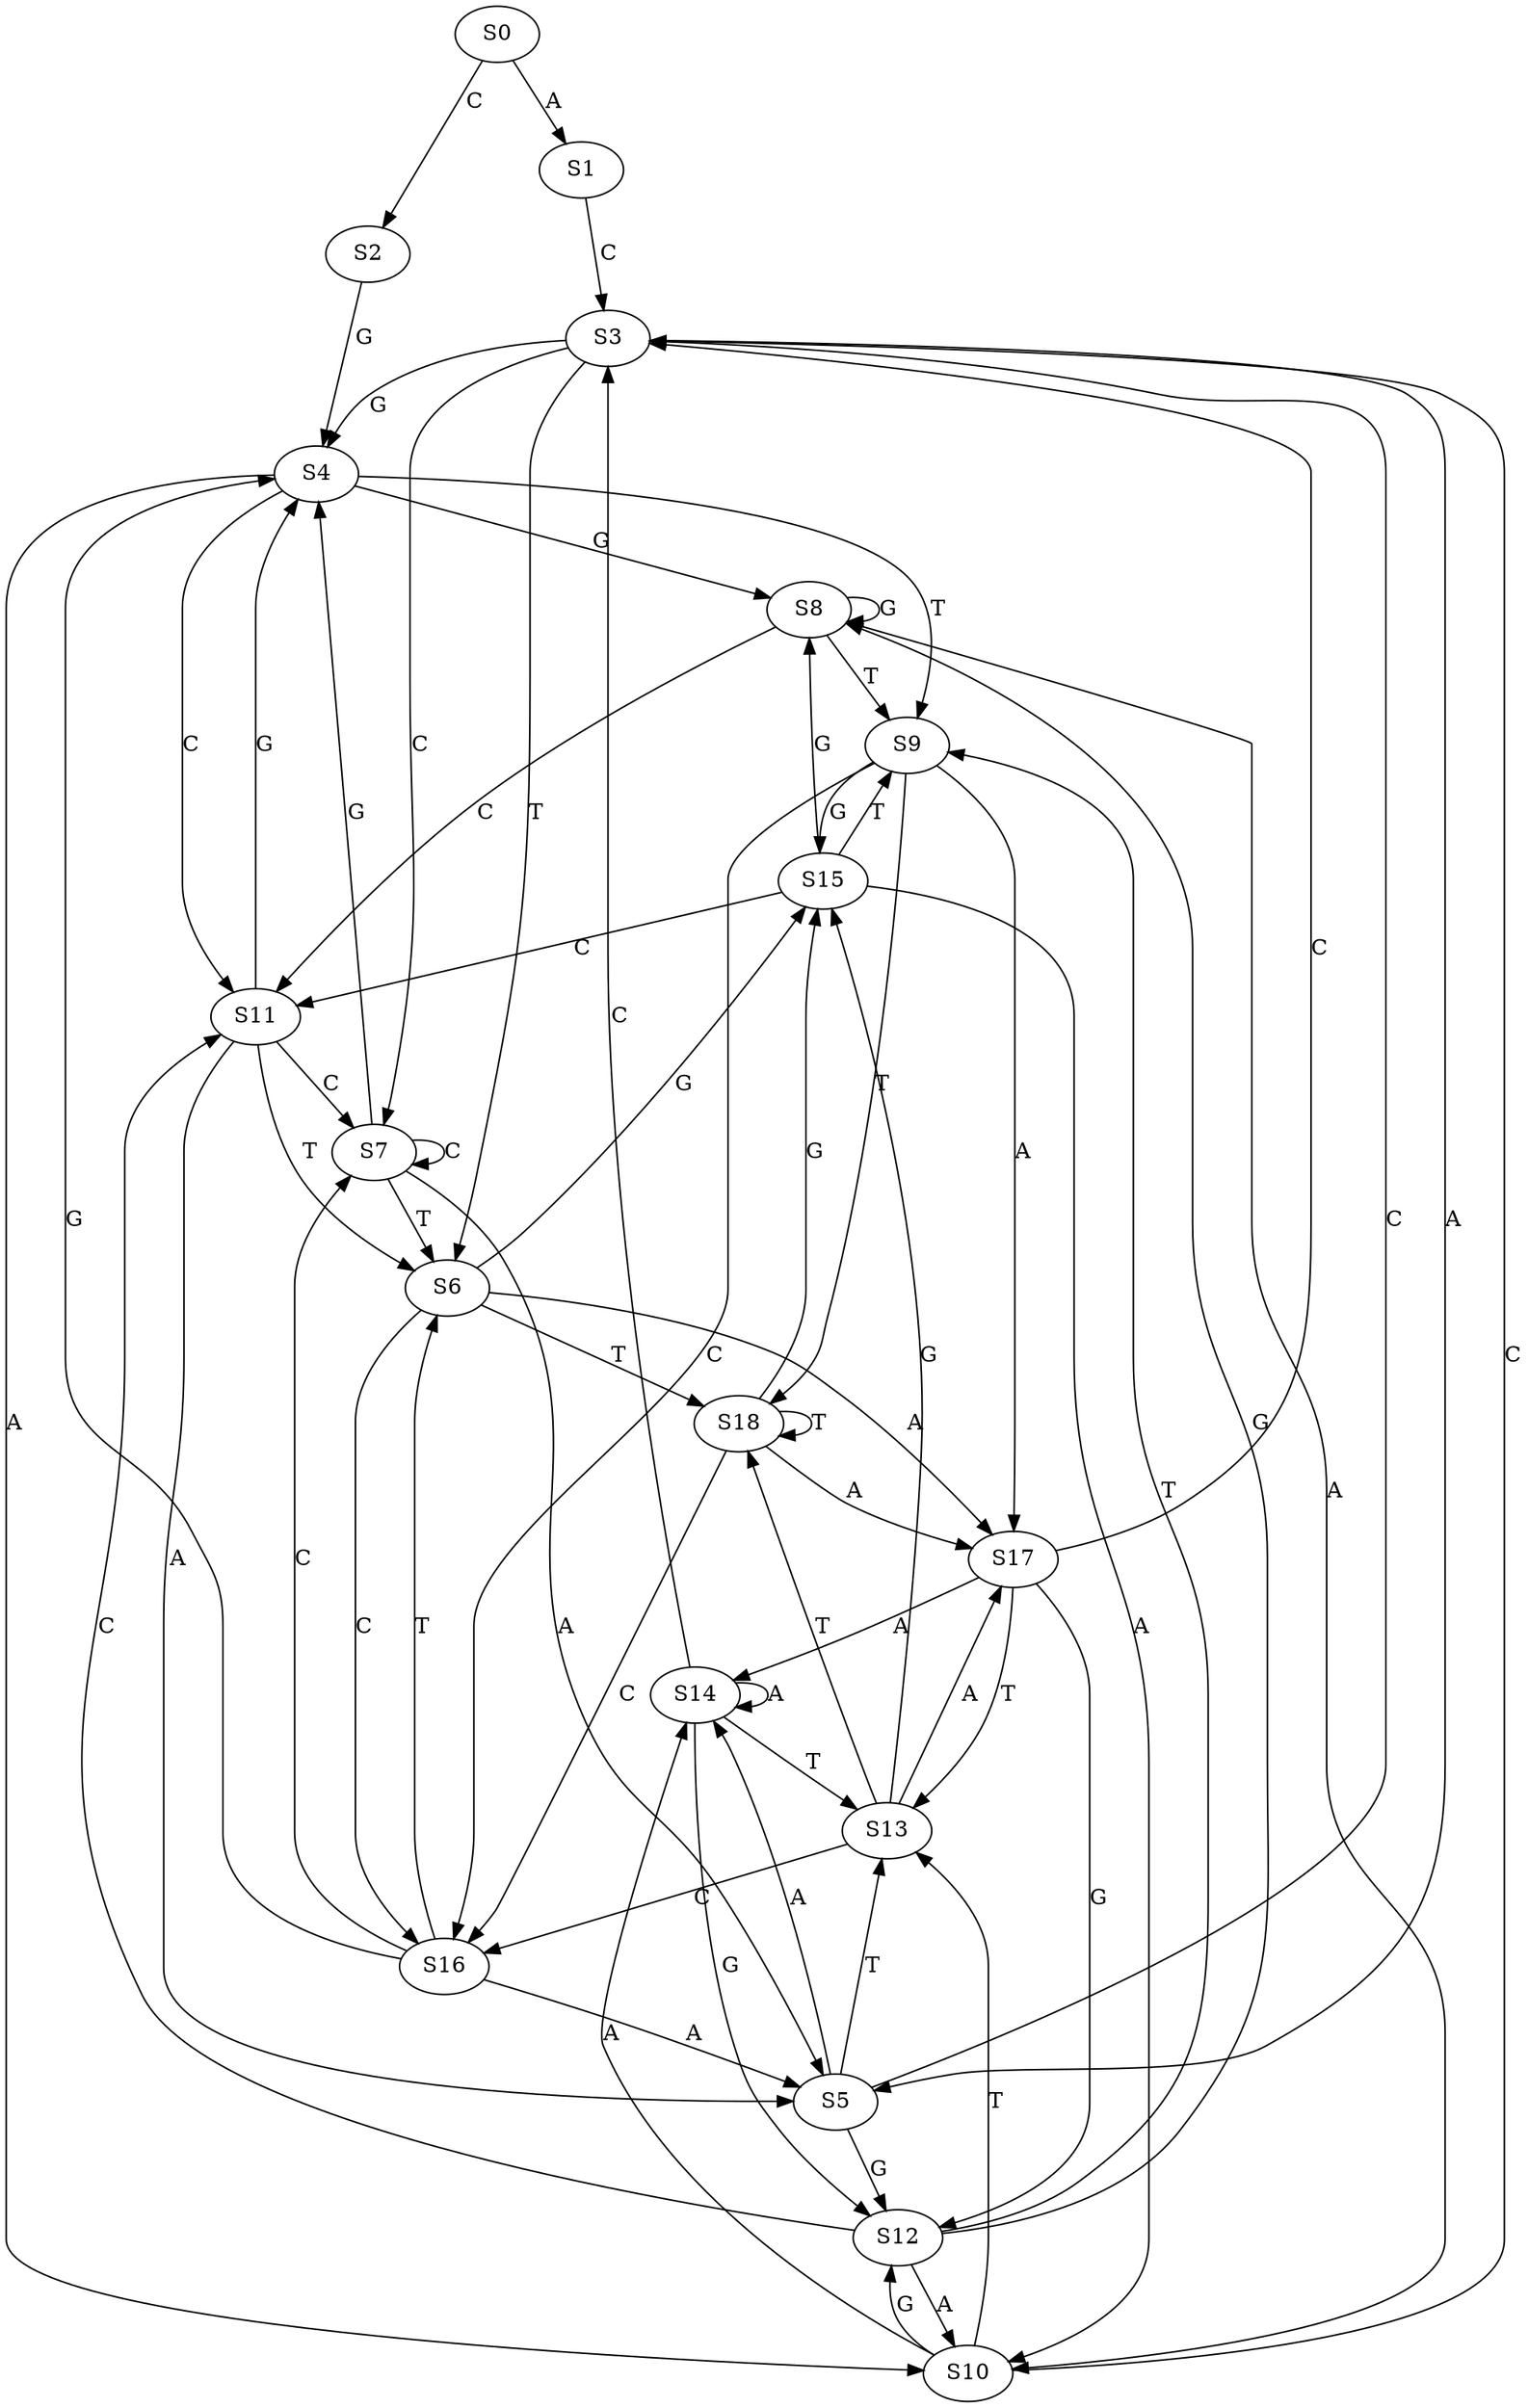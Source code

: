 strict digraph  {
	S0 -> S1 [ label = A ];
	S0 -> S2 [ label = C ];
	S1 -> S3 [ label = C ];
	S2 -> S4 [ label = G ];
	S3 -> S5 [ label = A ];
	S3 -> S6 [ label = T ];
	S3 -> S7 [ label = C ];
	S3 -> S4 [ label = G ];
	S4 -> S8 [ label = G ];
	S4 -> S9 [ label = T ];
	S4 -> S10 [ label = A ];
	S4 -> S11 [ label = C ];
	S5 -> S12 [ label = G ];
	S5 -> S13 [ label = T ];
	S5 -> S3 [ label = C ];
	S5 -> S14 [ label = A ];
	S6 -> S15 [ label = G ];
	S6 -> S16 [ label = C ];
	S6 -> S17 [ label = A ];
	S6 -> S18 [ label = T ];
	S7 -> S4 [ label = G ];
	S7 -> S7 [ label = C ];
	S7 -> S5 [ label = A ];
	S7 -> S6 [ label = T ];
	S8 -> S10 [ label = A ];
	S8 -> S9 [ label = T ];
	S8 -> S8 [ label = G ];
	S8 -> S11 [ label = C ];
	S9 -> S17 [ label = A ];
	S9 -> S16 [ label = C ];
	S9 -> S15 [ label = G ];
	S9 -> S18 [ label = T ];
	S10 -> S12 [ label = G ];
	S10 -> S14 [ label = A ];
	S10 -> S3 [ label = C ];
	S10 -> S13 [ label = T ];
	S11 -> S7 [ label = C ];
	S11 -> S6 [ label = T ];
	S11 -> S4 [ label = G ];
	S11 -> S5 [ label = A ];
	S12 -> S9 [ label = T ];
	S12 -> S8 [ label = G ];
	S12 -> S10 [ label = A ];
	S12 -> S11 [ label = C ];
	S13 -> S17 [ label = A ];
	S13 -> S16 [ label = C ];
	S13 -> S18 [ label = T ];
	S13 -> S15 [ label = G ];
	S14 -> S13 [ label = T ];
	S14 -> S3 [ label = C ];
	S14 -> S12 [ label = G ];
	S14 -> S14 [ label = A ];
	S15 -> S10 [ label = A ];
	S15 -> S9 [ label = T ];
	S15 -> S11 [ label = C ];
	S15 -> S8 [ label = G ];
	S16 -> S6 [ label = T ];
	S16 -> S4 [ label = G ];
	S16 -> S7 [ label = C ];
	S16 -> S5 [ label = A ];
	S17 -> S12 [ label = G ];
	S17 -> S13 [ label = T ];
	S17 -> S14 [ label = A ];
	S17 -> S3 [ label = C ];
	S18 -> S16 [ label = C ];
	S18 -> S15 [ label = G ];
	S18 -> S18 [ label = T ];
	S18 -> S17 [ label = A ];
}
